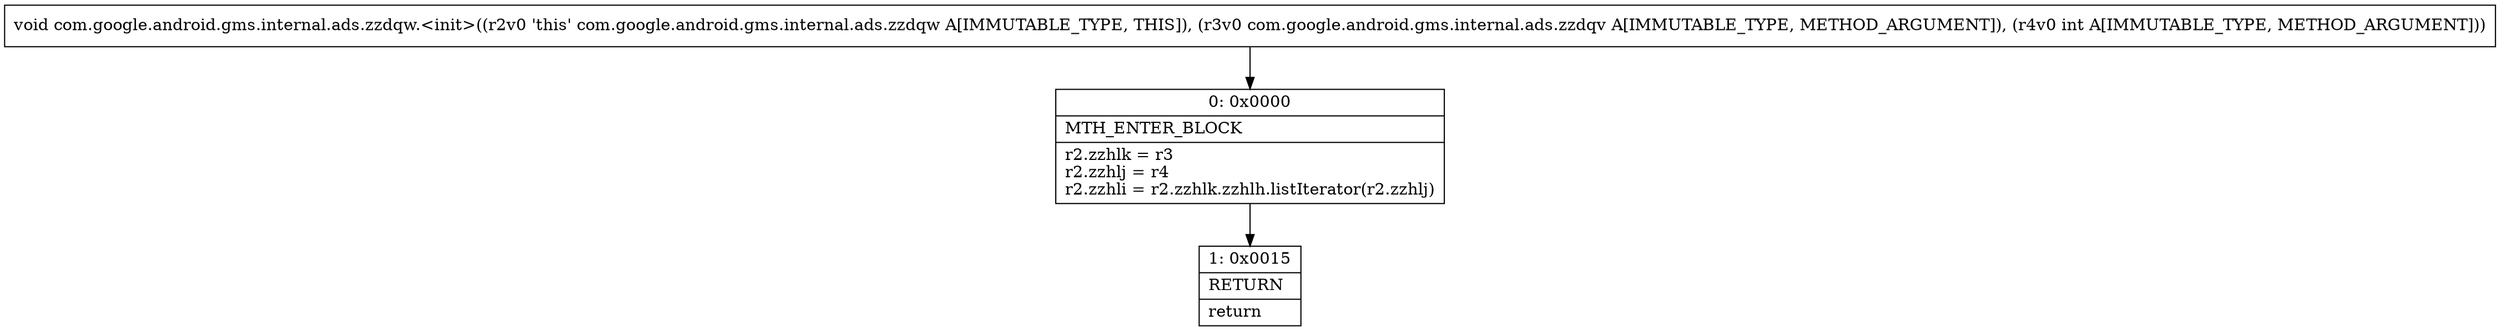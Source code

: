 digraph "CFG forcom.google.android.gms.internal.ads.zzdqw.\<init\>(Lcom\/google\/android\/gms\/internal\/ads\/zzdqv;I)V" {
Node_0 [shape=record,label="{0\:\ 0x0000|MTH_ENTER_BLOCK\l|r2.zzhlk = r3\lr2.zzhlj = r4\lr2.zzhli = r2.zzhlk.zzhlh.listIterator(r2.zzhlj)\l}"];
Node_1 [shape=record,label="{1\:\ 0x0015|RETURN\l|return\l}"];
MethodNode[shape=record,label="{void com.google.android.gms.internal.ads.zzdqw.\<init\>((r2v0 'this' com.google.android.gms.internal.ads.zzdqw A[IMMUTABLE_TYPE, THIS]), (r3v0 com.google.android.gms.internal.ads.zzdqv A[IMMUTABLE_TYPE, METHOD_ARGUMENT]), (r4v0 int A[IMMUTABLE_TYPE, METHOD_ARGUMENT])) }"];
MethodNode -> Node_0;
Node_0 -> Node_1;
}

